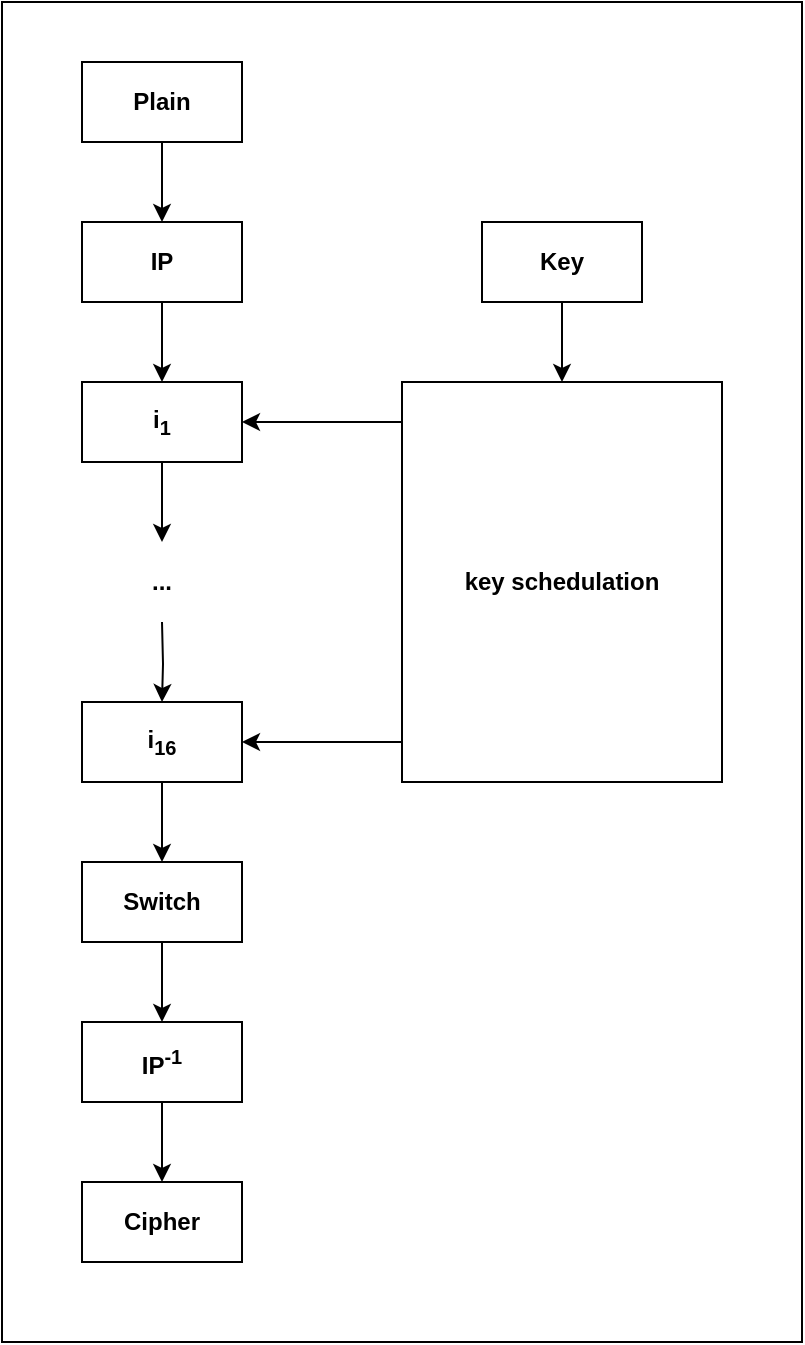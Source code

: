 <mxfile version="20.7.4" type="device"><diagram id="M--uITQps_DWL6JySZWT" name="Page-1"><mxGraphModel dx="233" dy="515" grid="1" gridSize="10" guides="1" tooltips="1" connect="1" arrows="1" fold="1" page="1" pageScale="1" pageWidth="827" pageHeight="1169" math="0" shadow="0"><root><mxCell id="0"/><mxCell id="1" parent="0"/><mxCell id="5nKAyM9EIi6a5l8Bozed-25" value="" style="rounded=0;whiteSpace=wrap;html=1;" vertex="1" parent="1"><mxGeometry y="90" width="400" height="670" as="geometry"/></mxCell><mxCell id="5nKAyM9EIi6a5l8Bozed-10" style="edgeStyle=orthogonalEdgeStyle;rounded=0;orthogonalLoop=1;jettySize=auto;html=1;entryX=0.5;entryY=0;entryDx=0;entryDy=0;fontStyle=1" edge="1" parent="1" source="5nKAyM9EIi6a5l8Bozed-1" target="5nKAyM9EIi6a5l8Bozed-2"><mxGeometry relative="1" as="geometry"/></mxCell><mxCell id="5nKAyM9EIi6a5l8Bozed-1" value="Plain" style="rounded=0;whiteSpace=wrap;html=1;fontStyle=1" vertex="1" parent="1"><mxGeometry x="40" y="120" width="80" height="40" as="geometry"/></mxCell><mxCell id="5nKAyM9EIi6a5l8Bozed-11" style="edgeStyle=orthogonalEdgeStyle;rounded=0;orthogonalLoop=1;jettySize=auto;html=1;entryX=0.5;entryY=0;entryDx=0;entryDy=0;fontStyle=1;startArrow=none;" edge="1" parent="1" target="5nKAyM9EIi6a5l8Bozed-3"><mxGeometry relative="1" as="geometry"><mxPoint x="80" y="300" as="sourcePoint"/></mxGeometry></mxCell><mxCell id="5nKAyM9EIi6a5l8Bozed-24" style="edgeStyle=orthogonalEdgeStyle;rounded=0;orthogonalLoop=1;jettySize=auto;html=1;entryX=0.5;entryY=0;entryDx=0;entryDy=0;" edge="1" parent="1" source="5nKAyM9EIi6a5l8Bozed-2" target="5nKAyM9EIi6a5l8Bozed-3"><mxGeometry relative="1" as="geometry"/></mxCell><mxCell id="5nKAyM9EIi6a5l8Bozed-2" value="IP" style="rounded=0;whiteSpace=wrap;html=1;fontStyle=1" vertex="1" parent="1"><mxGeometry x="40" y="200" width="80" height="40" as="geometry"/></mxCell><mxCell id="5nKAyM9EIi6a5l8Bozed-12" style="edgeStyle=orthogonalEdgeStyle;rounded=0;orthogonalLoop=1;jettySize=auto;html=1;fontStyle=1" edge="1" parent="1" source="5nKAyM9EIi6a5l8Bozed-3"><mxGeometry relative="1" as="geometry"><mxPoint x="80" y="360" as="targetPoint"/></mxGeometry></mxCell><mxCell id="5nKAyM9EIi6a5l8Bozed-3" value="i&lt;sub&gt;1&lt;/sub&gt;" style="rounded=0;whiteSpace=wrap;html=1;fontStyle=1" vertex="1" parent="1"><mxGeometry x="40" y="280" width="80" height="40" as="geometry"/></mxCell><mxCell id="5nKAyM9EIi6a5l8Bozed-16" style="edgeStyle=orthogonalEdgeStyle;rounded=0;orthogonalLoop=1;jettySize=auto;html=1;entryX=0.5;entryY=0;entryDx=0;entryDy=0;fontStyle=1" edge="1" parent="1" source="5nKAyM9EIi6a5l8Bozed-4" target="5nKAyM9EIi6a5l8Bozed-5"><mxGeometry relative="1" as="geometry"/></mxCell><mxCell id="5nKAyM9EIi6a5l8Bozed-4" value="i&lt;sub&gt;16&lt;/sub&gt;" style="rounded=0;whiteSpace=wrap;html=1;fontStyle=1" vertex="1" parent="1"><mxGeometry x="40" y="440" width="80" height="40" as="geometry"/></mxCell><mxCell id="5nKAyM9EIi6a5l8Bozed-17" style="edgeStyle=orthogonalEdgeStyle;rounded=0;orthogonalLoop=1;jettySize=auto;html=1;entryX=0.5;entryY=0;entryDx=0;entryDy=0;fontStyle=1" edge="1" parent="1" source="5nKAyM9EIi6a5l8Bozed-5" target="5nKAyM9EIi6a5l8Bozed-6"><mxGeometry relative="1" as="geometry"/></mxCell><mxCell id="5nKAyM9EIi6a5l8Bozed-5" value="Switch" style="rounded=0;whiteSpace=wrap;html=1;fontStyle=1" vertex="1" parent="1"><mxGeometry x="40" y="520" width="80" height="40" as="geometry"/></mxCell><mxCell id="5nKAyM9EIi6a5l8Bozed-18" style="edgeStyle=orthogonalEdgeStyle;rounded=0;orthogonalLoop=1;jettySize=auto;html=1;entryX=0.5;entryY=0;entryDx=0;entryDy=0;fontStyle=1" edge="1" parent="1" source="5nKAyM9EIi6a5l8Bozed-6" target="5nKAyM9EIi6a5l8Bozed-7"><mxGeometry relative="1" as="geometry"/></mxCell><mxCell id="5nKAyM9EIi6a5l8Bozed-6" value="IP&lt;sup&gt;-1&lt;/sup&gt;" style="rounded=0;whiteSpace=wrap;html=1;fontStyle=1" vertex="1" parent="1"><mxGeometry x="40" y="600" width="80" height="40" as="geometry"/></mxCell><mxCell id="5nKAyM9EIi6a5l8Bozed-7" value="Cipher" style="rounded=0;whiteSpace=wrap;html=1;fontStyle=1" vertex="1" parent="1"><mxGeometry x="40" y="680" width="80" height="40" as="geometry"/></mxCell><mxCell id="5nKAyM9EIi6a5l8Bozed-19" style="edgeStyle=orthogonalEdgeStyle;rounded=0;orthogonalLoop=1;jettySize=auto;html=1;entryX=1;entryY=0.5;entryDx=0;entryDy=0;fontStyle=1" edge="1" parent="1" source="5nKAyM9EIi6a5l8Bozed-8" target="5nKAyM9EIi6a5l8Bozed-3"><mxGeometry relative="1" as="geometry"><Array as="points"><mxPoint x="180" y="300"/><mxPoint x="180" y="300"/></Array></mxGeometry></mxCell><mxCell id="5nKAyM9EIi6a5l8Bozed-20" style="edgeStyle=orthogonalEdgeStyle;rounded=0;orthogonalLoop=1;jettySize=auto;html=1;entryX=1;entryY=0.5;entryDx=0;entryDy=0;fontStyle=1" edge="1" parent="1" source="5nKAyM9EIi6a5l8Bozed-8" target="5nKAyM9EIi6a5l8Bozed-4"><mxGeometry relative="1" as="geometry"><Array as="points"><mxPoint x="170" y="460"/><mxPoint x="170" y="460"/></Array></mxGeometry></mxCell><mxCell id="5nKAyM9EIi6a5l8Bozed-8" value="key schedulation" style="rounded=0;whiteSpace=wrap;html=1;fontStyle=1" vertex="1" parent="1"><mxGeometry x="200" y="280" width="160" height="200" as="geometry"/></mxCell><mxCell id="5nKAyM9EIi6a5l8Bozed-21" style="edgeStyle=orthogonalEdgeStyle;rounded=0;orthogonalLoop=1;jettySize=auto;html=1;entryX=0.5;entryY=0;entryDx=0;entryDy=0;fontStyle=1" edge="1" parent="1" source="5nKAyM9EIi6a5l8Bozed-9" target="5nKAyM9EIi6a5l8Bozed-8"><mxGeometry relative="1" as="geometry"/></mxCell><mxCell id="5nKAyM9EIi6a5l8Bozed-9" value="Key" style="rounded=0;whiteSpace=wrap;html=1;fontStyle=1" vertex="1" parent="1"><mxGeometry x="240" y="200" width="80" height="40" as="geometry"/></mxCell><mxCell id="5nKAyM9EIi6a5l8Bozed-15" style="edgeStyle=orthogonalEdgeStyle;rounded=0;orthogonalLoop=1;jettySize=auto;html=1;entryX=0.5;entryY=0;entryDx=0;entryDy=0;fontStyle=1" edge="1" parent="1" target="5nKAyM9EIi6a5l8Bozed-4"><mxGeometry relative="1" as="geometry"><mxPoint x="80" y="400" as="sourcePoint"/></mxGeometry></mxCell><mxCell id="5nKAyM9EIi6a5l8Bozed-13" value="&lt;span&gt;...&lt;/span&gt;" style="text;html=1;strokeColor=none;fillColor=none;align=center;verticalAlign=middle;whiteSpace=wrap;rounded=0;fontStyle=1" vertex="1" parent="1"><mxGeometry x="50" y="365" width="60" height="30" as="geometry"/></mxCell></root></mxGraphModel></diagram></mxfile>